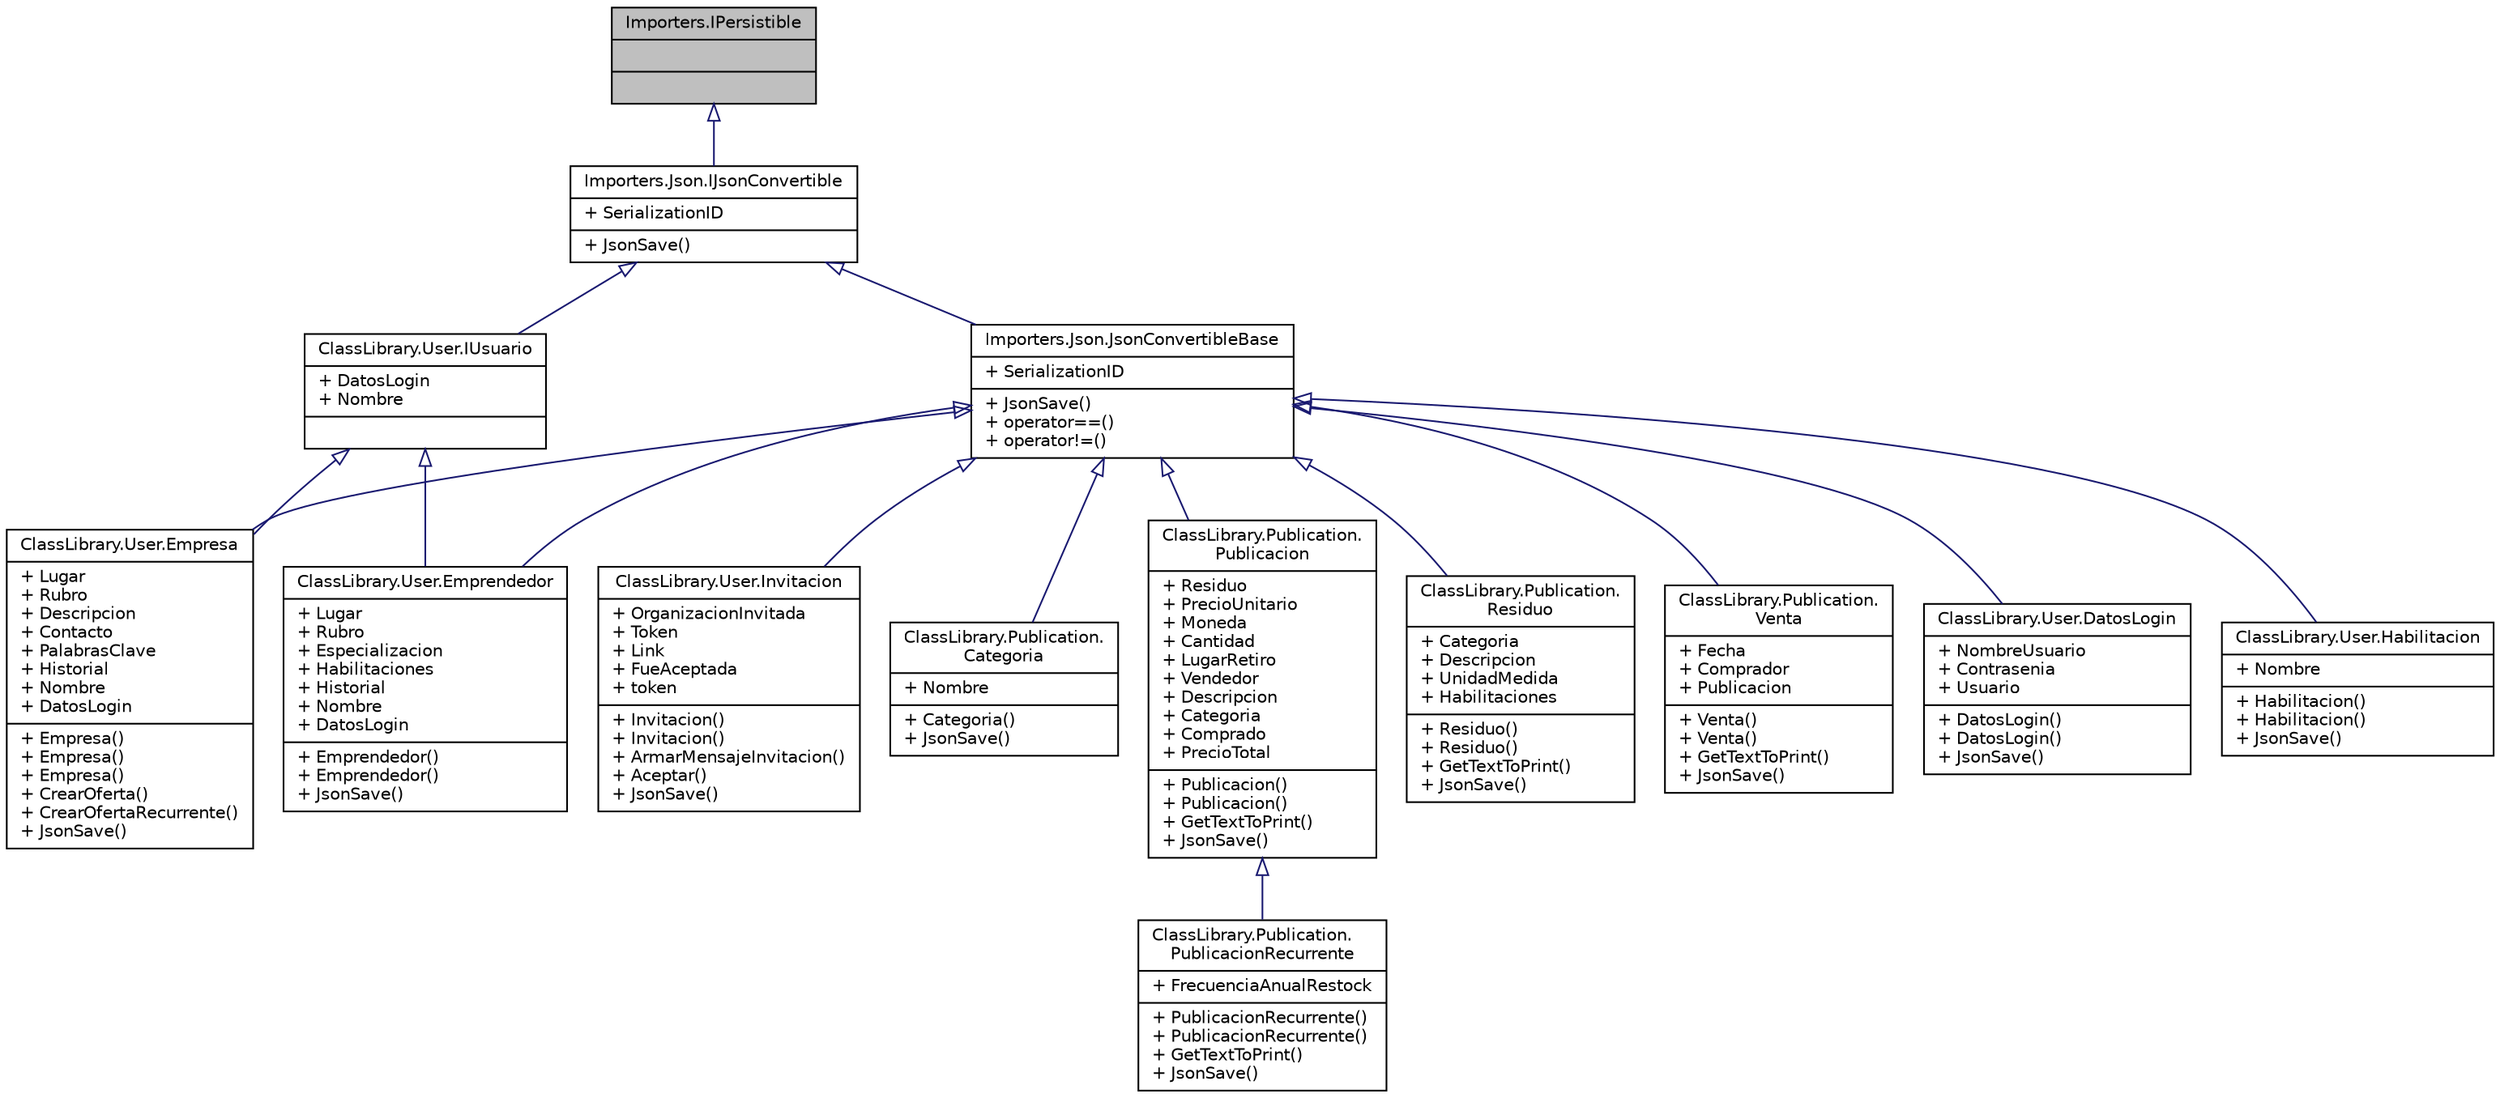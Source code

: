 digraph "Importers.IPersistible"
{
 // INTERACTIVE_SVG=YES
 // LATEX_PDF_SIZE
  edge [fontname="Helvetica",fontsize="10",labelfontname="Helvetica",labelfontsize="10"];
  node [fontname="Helvetica",fontsize="10",shape=record];
  Node1 [label="{Importers.IPersistible\n||}",height=0.2,width=0.4,color="black", fillcolor="grey75", style="filled", fontcolor="black",tooltip="Identifica las clases que se espera que la base de datos persista."];
  Node1 -> Node2 [dir="back",color="midnightblue",fontsize="10",style="solid",arrowtail="onormal",fontname="Helvetica"];
  Node2 [label="{Importers.Json.IJsonConvertible\n|+ SerializationID\l|+ JsonSave()\l}",height=0.2,width=0.4,color="black", fillcolor="white", style="filled",URL="$interfaceImporters_1_1Json_1_1IJsonConvertible.html",tooltip="Interfaz que permite a la librería de clases marcar las clases que se persisten en formato JSON...."];
  Node2 -> Node3 [dir="back",color="midnightblue",fontsize="10",style="solid",arrowtail="onormal",fontname="Helvetica"];
  Node3 [label="{ClassLibrary.User.IUsuario\n|+ DatosLogin\l+ Nombre\l|}",height=0.2,width=0.4,color="black", fillcolor="white", style="filled",URL="$interfaceClassLibrary_1_1User_1_1IUsuario.html",tooltip="Interfaz que engloba tanto empresas como emprendimientos."];
  Node3 -> Node4 [dir="back",color="midnightblue",fontsize="10",style="solid",arrowtail="onormal",fontname="Helvetica"];
  Node4 [label="{ClassLibrary.User.Emprendedor\n|+ Lugar\l+ Rubro\l+ Especializacion\l+ Habilitaciones\l+ Historial\l+ Nombre\l+ DatosLogin\l|+ Emprendedor()\l+ Emprendedor()\l+ JsonSave()\l}",height=0.2,width=0.4,color="black", fillcolor="white", style="filled",URL="$classClassLibrary_1_1User_1_1Emprendedor.html",tooltip="Clase representativa de los emprendedores con su información competente."];
  Node3 -> Node5 [dir="back",color="midnightblue",fontsize="10",style="solid",arrowtail="onormal",fontname="Helvetica"];
  Node5 [label="{ClassLibrary.User.Empresa\n|+ Lugar\l+ Rubro\l+ Descripcion\l+ Contacto\l+ PalabrasClave\l+ Historial\l+ Nombre\l+ DatosLogin\l|+ Empresa()\l+ Empresa()\l+ Empresa()\l+ CrearOferta()\l+ CrearOfertaRecurrente()\l+ JsonSave()\l}",height=0.2,width=0.4,color="black", fillcolor="white", style="filled",URL="$classClassLibrary_1_1User_1_1Empresa.html",tooltip="Clase representativa de las empresas registradas y su información competente."];
  Node2 -> Node6 [dir="back",color="midnightblue",fontsize="10",style="solid",arrowtail="onormal",fontname="Helvetica"];
  Node6 [label="{Importers.Json.JsonConvertibleBase\n|+ SerializationID\l|+ JsonSave()\l+ operator==()\l+ operator!=()\l}",height=0.2,width=0.4,color="black", fillcolor="white", style="filled",URL="$classImporters_1_1Json_1_1JsonConvertibleBase.html",tooltip="Clase base abstracta que redefine los operadores == y != para determinar si dos objetos son iguales e..."];
  Node6 -> Node7 [dir="back",color="midnightblue",fontsize="10",style="solid",arrowtail="onormal",fontname="Helvetica"];
  Node7 [label="{ClassLibrary.Publication.\lCategoria\n|+ Nombre\l|+ Categoria()\l+ JsonSave()\l}",height=0.2,width=0.4,color="black", fillcolor="white", style="filled",URL="$classClassLibrary_1_1Publication_1_1Categoria.html",tooltip="Instancia de las categorias posibles para Residuo."];
  Node6 -> Node8 [dir="back",color="midnightblue",fontsize="10",style="solid",arrowtail="onormal",fontname="Helvetica"];
  Node8 [label="{ClassLibrary.Publication.\lPublicacion\n|+ Residuo\l+ PrecioUnitario\l+ Moneda\l+ Cantidad\l+ LugarRetiro\l+ Vendedor\l+ Descripcion\l+ Categoria\l+ Comprado\l+ PrecioTotal\l|+ Publicacion()\l+ Publicacion()\l+ GetTextToPrint()\l+ JsonSave()\l}",height=0.2,width=0.4,color="black", fillcolor="white", style="filled",URL="$classClassLibrary_1_1Publication_1_1Publicacion.html",tooltip="Tipo base de publicación, comprende Descripcion, Residuo, Precio, Moneda, Cantidad,..."];
  Node8 -> Node9 [dir="back",color="midnightblue",fontsize="10",style="solid",arrowtail="onormal",fontname="Helvetica"];
  Node9 [label="{ClassLibrary.Publication.\lPublicacionRecurrente\n|+ FrecuenciaAnualRestock\l|+ PublicacionRecurrente()\l+ PublicacionRecurrente()\l+ GetTextToPrint()\l+ JsonSave()\l}",height=0.2,width=0.4,color="black", fillcolor="white", style="filled",URL="$classClassLibrary_1_1Publication_1_1PublicacionRecurrente.html",tooltip="Subclase de Publicacion, añade propiedad de Recurrencia del residuo. Sus anulaciones de los métodos G..."];
  Node6 -> Node10 [dir="back",color="midnightblue",fontsize="10",style="solid",arrowtail="onormal",fontname="Helvetica"];
  Node10 [label="{ClassLibrary.Publication.\lResiduo\n|+ Categoria\l+ Descripcion\l+ UnidadMedida\l+ Habilitaciones\l|+ Residuo()\l+ Residuo()\l+ GetTextToPrint()\l+ JsonSave()\l}",height=0.2,width=0.4,color="black", fillcolor="white", style="filled",URL="$classClassLibrary_1_1Publication_1_1Residuo.html",tooltip="Clase representativa de los disferentes residuos. Contiene Categorias, Descripcion,..."];
  Node6 -> Node11 [dir="back",color="midnightblue",fontsize="10",style="solid",arrowtail="onormal",fontname="Helvetica"];
  Node11 [label="{ClassLibrary.Publication.\lVenta\n|+ Fecha\l+ Comprador\l+ Publicacion\l|+ Venta()\l+ Venta()\l+ GetTextToPrint()\l+ JsonSave()\l}",height=0.2,width=0.4,color="black", fillcolor="white", style="filled",URL="$classClassLibrary_1_1Publication_1_1Venta.html",tooltip="Clase que reune las compras de Publicacion y los implicados, y se encarga de hacer la compra en sí...."];
  Node6 -> Node12 [dir="back",color="midnightblue",fontsize="10",style="solid",arrowtail="onormal",fontname="Helvetica"];
  Node12 [label="{ClassLibrary.User.DatosLogin\n|+ NombreUsuario\l+ Contrasenia\l+ Usuario\l|+ DatosLogin()\l+ DatosLogin()\l+ JsonSave()\l}",height=0.2,width=0.4,color="black", fillcolor="white", style="filled",URL="$classClassLibrary_1_1User_1_1DatosLogin.html",tooltip="Las instancias de esta clase representan los usuarios creados en el bot, almacendando la empresa o em..."];
  Node6 -> Node4 [dir="back",color="midnightblue",fontsize="10",style="solid",arrowtail="onormal",fontname="Helvetica"];
  Node6 -> Node5 [dir="back",color="midnightblue",fontsize="10",style="solid",arrowtail="onormal",fontname="Helvetica"];
  Node6 -> Node13 [dir="back",color="midnightblue",fontsize="10",style="solid",arrowtail="onormal",fontname="Helvetica"];
  Node13 [label="{ClassLibrary.User.Habilitacion\n|+ Nombre\l|+ Habilitacion()\l+ Habilitacion()\l+ JsonSave()\l}",height=0.2,width=0.4,color="black", fillcolor="white", style="filled",URL="$classClassLibrary_1_1User_1_1Habilitacion.html",tooltip="Clase representativa de las habilitaciones existentes aplicables a los residuos y emprendedores."];
  Node6 -> Node14 [dir="back",color="midnightblue",fontsize="10",style="solid",arrowtail="onormal",fontname="Helvetica"];
  Node14 [label="{ClassLibrary.User.Invitacion\n|+ OrganizacionInvitada\l+ Token\l+ Link\l+ FueAceptada\l+ token\l|+ Invitacion()\l+ Invitacion()\l+ ArmarMensajeInvitacion()\l+ Aceptar()\l+ JsonSave()\l}",height=0.2,width=0.4,color="black", fillcolor="white", style="filled",URL="$classClassLibrary_1_1User_1_1Invitacion.html",tooltip="Clase mediadora entre GestorInvitacionesy los , representa la invitación en si, y encapsula el enlace..."];
}

